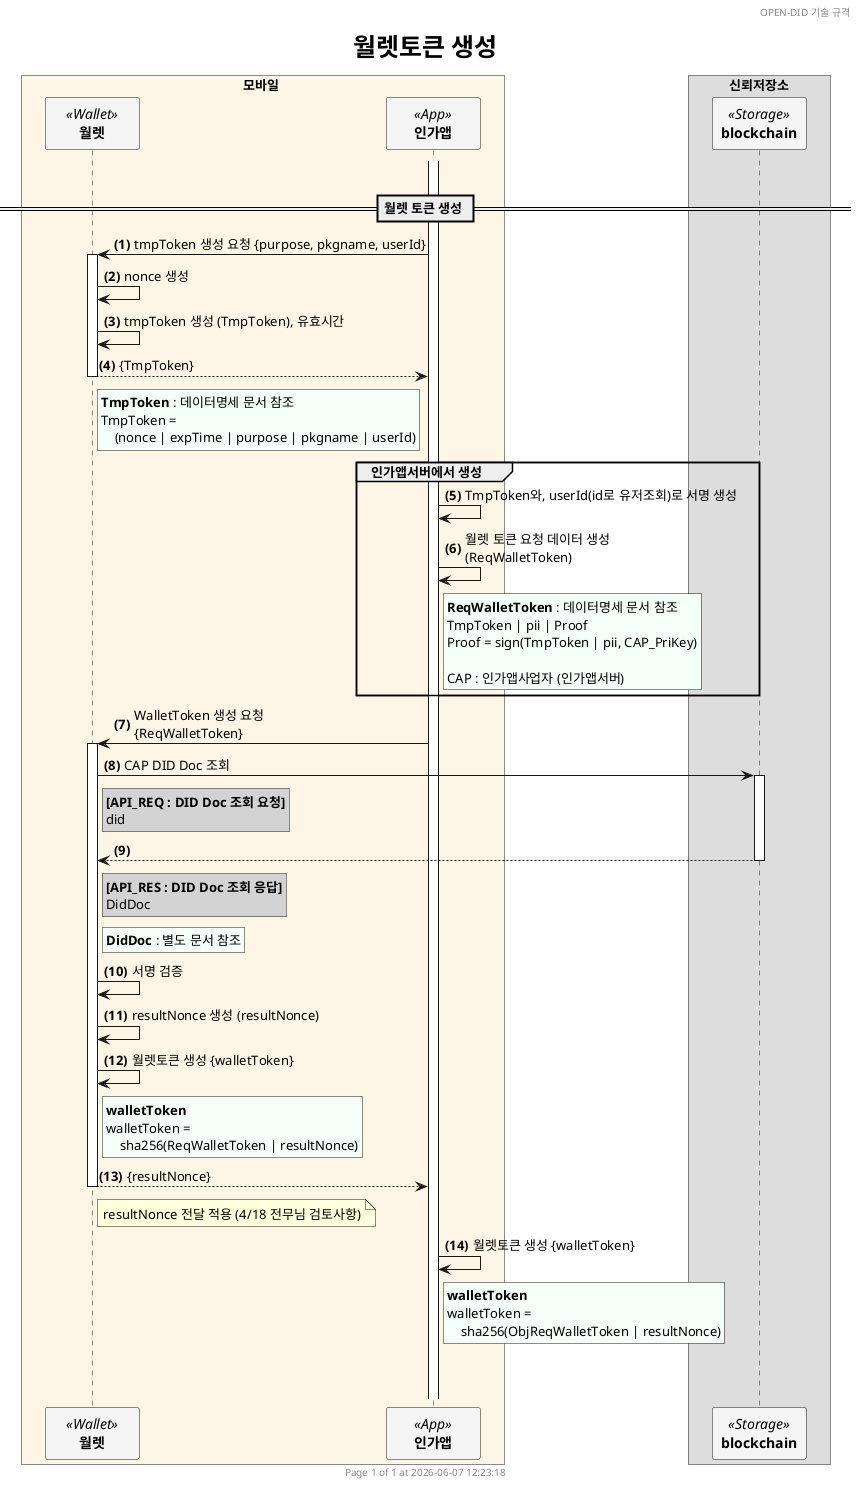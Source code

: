 @startuml create_wallet_token_ko

'- - - - - - - - - - - - - - - - - - - - - - - - - - - - - - - - - - - - - - - - - - - - - - - - - - - - - - - - - - -
' 설정
'- - - - - - - - - - - - - - - - - - - - - - - - - - - - - - - - - - - - - - - - - - - - - - - - - - - - - - - - - - -
'=== Header and Footer ===
header OPEN-DID 기술 규격
footer
  	Page %page% of %lastpage% at %date("yyyy-MM-dd hh:mm:ss")
end footer

'=== 제목 ===
title
	<size:25>월렛토큰 생성</size>
end title

'=== 옵션 ===
' 자동채번: ex) "<b>000." => 앞에 0을 채워 3자리 숫자로 표시
autonumber "<b>(#)</b>"
' 페이지 하단 participant box 숨기기
'hide footbox

'=== Panticipants ===
skinparam ParticipantPadding 20
skinparam BoxPadding 20
skinparam MaxMessageSize 500
skinparam MinClassWidth 80



box 모바일 #OldLace
    participant "**월렛**" as WALLET <<Wallet>> #WhiteSmoke
    participant "**인가앱**" as CA <<App>> #WhiteSmoke    
end box



box 신뢰저장소
    participant "**blockchain**" as BC <<Storage>> #WhiteSmoke
end box 

'- - - - - - - - - - - - - - - - - - - - - - - - - - - - - - - - - - - - - - - - - - - - - - - - - - - - - - - - - - -
' 상수
'- - - - - - - - - - - - - - - - - - - - - - - - - - - - - - - - - - - - - - - - - - - - - - - - - - - - - - - - - - -
!$refdoc = "별도 문서 참조"
!$doc = "데이터명세 문서 참조"

'- - - - - - - - - - - - - - - - - - - - - - - - - - - - - - - - - - - - - - - - - - - - - - - - - - - - - - - - - - -
' 내용
'- - - - - - - - - - - - - - - - - - - - - - - - - - - - - - - - - - - - - - - - - - - - - - - - - - - - - - - - - - -
|||


== 월렛 토큰 생성 ==

activate CA

CA -> WALLET++ : tmpToken 생성 요청 {purpose, pkgname, userId}
    WALLET -> WALLET : nonce 생성 
    WALLET -> WALLET : tmpToken 생성 (TmpToken), 유효시간
return {TmpToken}
rnote right of WALLET #MintCream
    **TmpToken** : $doc
    TmpToken = 
        (nonce | expTime | purpose | pkgname | userId)
end note

group 인가앱서버에서 생성
    CA -> CA : TmpToken와, userId(id로 유저조회)로 서명 생성

    CA -> CA : 월렛 토큰 요청 데이터 생성 \n(ReqWalletToken) 
    rnote right of CA #MintCream
        **ReqWalletToken** : $doc
        TmpToken | pii | Proof
        Proof = sign(TmpToken | pii, CAP_PriKey)

        CAP : 인가앱사업자 (인가앱서버)
    end note
end

CA -> WALLET++ : WalletToken 생성 요청 \n{ReqWalletToken}
    WALLET -> BC++ : CAP DID Doc 조회
    rnote right of WALLET #LightGray
        **[API_REQ : DID Doc 조회 요청]**
        did
    end note

    return
    rnote right of WALLET #LightGray
        **[API_RES : DID Doc 조회 응답]**
        DidDoc
    end note
    rnote right of WALLET #MintCream    
        **DidDoc** : $refdoc
    end note

    WALLET -> WALLET : 서명 검증
    WALLET -> WALLET : resultNonce 생성 (resultNonce)

    WALLET -> WALLET : 월렛토큰 생성 {walletToken}
    rnote right of WALLET #MintCream
        **walletToken**
        walletToken =
            sha256(ReqWalletToken | resultNonce)
    end note

    return {resultNonce}
    note right of WALLET : resultNonce 전달 적용 (4/18 전무님 검토사항)

    CA -> CA : 월렛토큰 생성 {walletToken}
    rnote right of CA #MintCream
        **walletToken**
        walletToken = 
            sha256(ObjReqWalletToken | resultNonce)
    end note






|||
|||
@enduml

